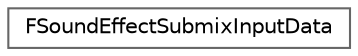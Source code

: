 digraph "Graphical Class Hierarchy"
{
 // INTERACTIVE_SVG=YES
 // LATEX_PDF_SIZE
  bgcolor="transparent";
  edge [fontname=Helvetica,fontsize=10,labelfontname=Helvetica,labelfontsize=10];
  node [fontname=Helvetica,fontsize=10,shape=box,height=0.2,width=0.4];
  rankdir="LR";
  Node0 [id="Node000000",label="FSoundEffectSubmixInputData",height=0.2,width=0.4,color="grey40", fillcolor="white", style="filled",URL="$d6/d05/structFSoundEffectSubmixInputData.html",tooltip="Struct which supplies audio data to submix effects on game thread."];
}
